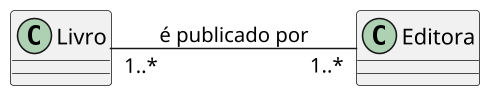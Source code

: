 @startuml

skinparam defaultFontName Hasklig
skinparam dpi 150

left to right direction

Livro "1..*" -- "1..*" Editora : é publicado por

@enduml